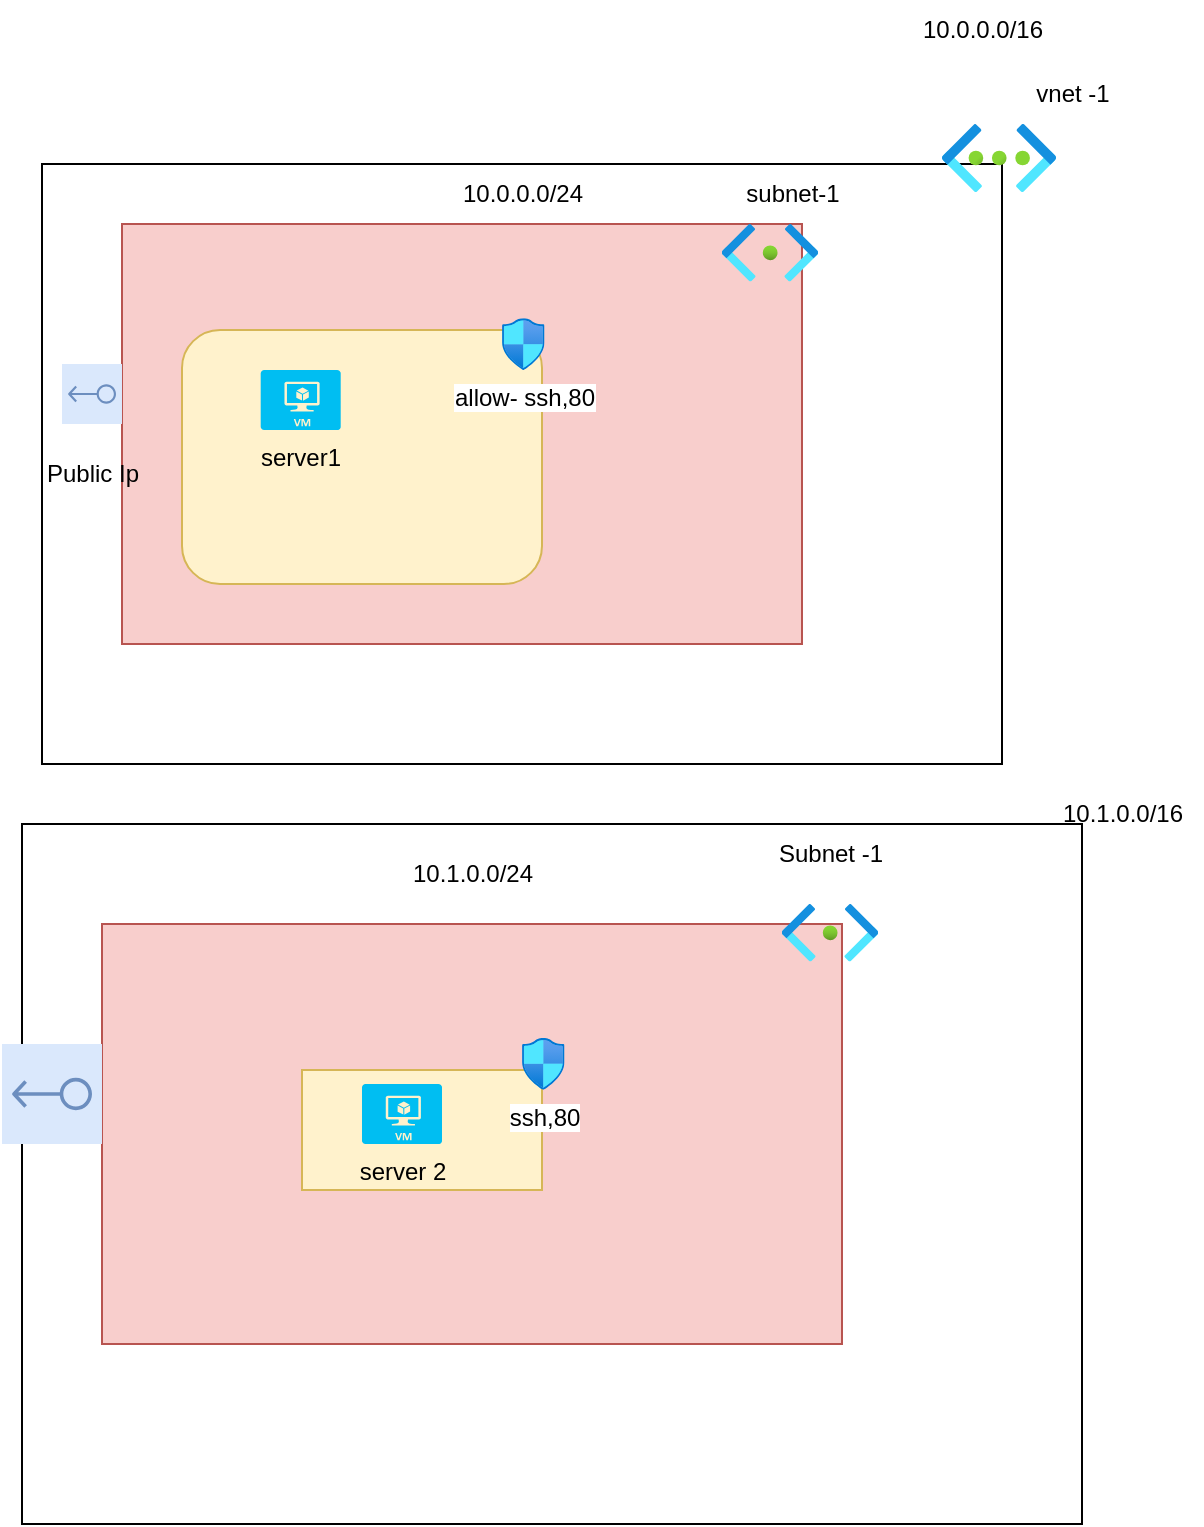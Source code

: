<mxfile>
    <diagram id="WqXX8g0mLBIb_nGuY37e" name="Page-1">
        <mxGraphModel dx="175" dy="707" grid="1" gridSize="10" guides="1" tooltips="1" connect="1" arrows="1" fold="1" page="1" pageScale="1" pageWidth="827" pageHeight="1169" math="0" shadow="0">
            <root>
                <mxCell id="0"/>
                <mxCell id="1" parent="0"/>
                <mxCell id="31" value="" style="rounded=0;whiteSpace=wrap;html=1;" vertex="1" parent="1">
                    <mxGeometry x="860" y="510" width="530" height="350" as="geometry"/>
                </mxCell>
                <mxCell id="2" value="" style="rounded=0;whiteSpace=wrap;html=1;" vertex="1" parent="1">
                    <mxGeometry x="870" y="180" width="480" height="300" as="geometry"/>
                </mxCell>
                <mxCell id="4" value="" style="rounded=0;whiteSpace=wrap;html=1;fillColor=#f8cecc;strokeColor=#b85450;" vertex="1" parent="1">
                    <mxGeometry x="910" y="210" width="340" height="210" as="geometry"/>
                </mxCell>
                <mxCell id="5" value="" style="rounded=1;whiteSpace=wrap;html=1;fillColor=#fff2cc;strokeColor=#d6b656;" vertex="1" parent="1">
                    <mxGeometry x="940" y="263" width="180" height="127" as="geometry"/>
                </mxCell>
                <mxCell id="6" value="" style="image;aspect=fixed;html=1;points=[];align=center;fontSize=12;image=img/lib/azure2/networking/Virtual_Networks.svg;" vertex="1" parent="1">
                    <mxGeometry x="1320" y="160" width="57" height="34.03" as="geometry"/>
                </mxCell>
                <mxCell id="7" value="vnet -1" style="text;html=1;align=center;verticalAlign=middle;resizable=0;points=[];autosize=1;strokeColor=none;fillColor=none;" vertex="1" parent="1">
                    <mxGeometry x="1355" y="130" width="60" height="30" as="geometry"/>
                </mxCell>
                <mxCell id="8" value="" style="image;aspect=fixed;html=1;points=[];align=center;fontSize=12;image=img/lib/azure2/networking/Subnet.svg;" vertex="1" parent="1">
                    <mxGeometry x="1210" y="210" width="48" height="28.74" as="geometry"/>
                </mxCell>
                <mxCell id="9" value="server1" style="verticalLabelPosition=bottom;html=1;verticalAlign=top;align=center;strokeColor=none;fillColor=#00BEF2;shape=mxgraph.azure.virtual_machine;" vertex="1" parent="1">
                    <mxGeometry x="979.35" y="283" width="40" height="30" as="geometry"/>
                </mxCell>
                <mxCell id="10" value="subnet-1" style="text;html=1;align=center;verticalAlign=middle;resizable=0;points=[];autosize=1;strokeColor=none;fillColor=none;" vertex="1" parent="1">
                    <mxGeometry x="1210" y="180" width="70" height="30" as="geometry"/>
                </mxCell>
                <mxCell id="11" value="allow- ssh,80" style="image;aspect=fixed;html=1;points=[];align=center;fontSize=12;image=img/lib/azure2/networking/Network_Security_Groups.svg;" vertex="1" parent="1">
                    <mxGeometry x="1100" y="257.14" width="21.29" height="25.86" as="geometry"/>
                </mxCell>
                <mxCell id="12" value="" style="sketch=0;outlineConnect=0;strokeColor=#6c8ebf;fillColor=#dae8fc;dashed=0;verticalLabelPosition=bottom;verticalAlign=top;align=center;html=1;fontSize=12;fontStyle=0;aspect=fixed;shape=mxgraph.aws4.resourceIcon;resIcon=mxgraph.aws4.elastic_ip_address;rotation=-180;" vertex="1" parent="1">
                    <mxGeometry x="880" y="280" width="30" height="30" as="geometry"/>
                </mxCell>
                <mxCell id="13" value="Public Ip" style="text;html=1;align=center;verticalAlign=middle;resizable=0;points=[];autosize=1;strokeColor=none;fillColor=none;" vertex="1" parent="1">
                    <mxGeometry x="860" y="320" width="70" height="30" as="geometry"/>
                </mxCell>
                <mxCell id="14" value="" style="rounded=0;whiteSpace=wrap;html=1;fillColor=#f8cecc;strokeColor=#b85450;" vertex="1" parent="1">
                    <mxGeometry x="900" y="560" width="370" height="210" as="geometry"/>
                </mxCell>
                <mxCell id="15" value="" style="image;aspect=fixed;html=1;points=[];align=center;fontSize=12;image=img/lib/azure2/networking/Subnet.svg;" vertex="1" parent="1">
                    <mxGeometry x="1240" y="550" width="48" height="28.74" as="geometry"/>
                </mxCell>
                <mxCell id="16" value="Subnet -1" style="text;html=1;align=center;verticalAlign=middle;resizable=0;points=[];autosize=1;strokeColor=none;fillColor=none;" vertex="1" parent="1">
                    <mxGeometry x="1224" y="510" width="80" height="30" as="geometry"/>
                </mxCell>
                <mxCell id="17" value="" style="sketch=0;outlineConnect=0;strokeColor=#6c8ebf;fillColor=#dae8fc;dashed=0;verticalLabelPosition=bottom;verticalAlign=top;align=center;html=1;fontSize=12;fontStyle=0;aspect=fixed;shape=mxgraph.aws4.resourceIcon;resIcon=mxgraph.aws4.elastic_ip_address;rotation=-180;" vertex="1" parent="1">
                    <mxGeometry x="850" y="620" width="50" height="50" as="geometry"/>
                </mxCell>
                <mxCell id="18" value="" style="rounded=0;whiteSpace=wrap;html=1;fillColor=#fff2cc;strokeColor=#d6b656;" vertex="1" parent="1">
                    <mxGeometry x="1000" y="633" width="120" height="60" as="geometry"/>
                </mxCell>
                <mxCell id="19" value="&lt;div&gt;server 2&lt;/div&gt;" style="verticalLabelPosition=bottom;html=1;verticalAlign=top;align=center;strokeColor=none;fillColor=#00BEF2;shape=mxgraph.azure.virtual_machine;" vertex="1" parent="1">
                    <mxGeometry x="1030" y="640" width="40" height="30" as="geometry"/>
                </mxCell>
                <mxCell id="20" value="ssh,80" style="image;aspect=fixed;html=1;points=[];align=center;fontSize=12;image=img/lib/azure2/networking/Network_Security_Groups.svg;" vertex="1" parent="1">
                    <mxGeometry x="1110" y="617" width="21.29" height="25.86" as="geometry"/>
                </mxCell>
                <mxCell id="26" value="10.0.0.0/24" style="text;html=1;align=center;verticalAlign=middle;resizable=0;points=[];autosize=1;strokeColor=none;fillColor=none;" vertex="1" parent="1">
                    <mxGeometry x="1070" y="180" width="80" height="30" as="geometry"/>
                </mxCell>
                <mxCell id="28" value="10.1.0.0/24" style="text;html=1;align=center;verticalAlign=middle;resizable=0;points=[];autosize=1;strokeColor=none;fillColor=none;" vertex="1" parent="1">
                    <mxGeometry x="1045" y="520" width="80" height="30" as="geometry"/>
                </mxCell>
                <mxCell id="35" value="10.0.0.0/16" style="text;html=1;align=center;verticalAlign=middle;resizable=0;points=[];autosize=1;strokeColor=none;fillColor=none;" vertex="1" parent="1">
                    <mxGeometry x="1300" y="98" width="80" height="30" as="geometry"/>
                </mxCell>
                <mxCell id="36" value="10.1.0.0/16" style="text;html=1;align=center;verticalAlign=middle;resizable=0;points=[];autosize=1;strokeColor=none;fillColor=none;" vertex="1" parent="1">
                    <mxGeometry x="1370" y="490" width="80" height="30" as="geometry"/>
                </mxCell>
            </root>
        </mxGraphModel>
    </diagram>
</mxfile>